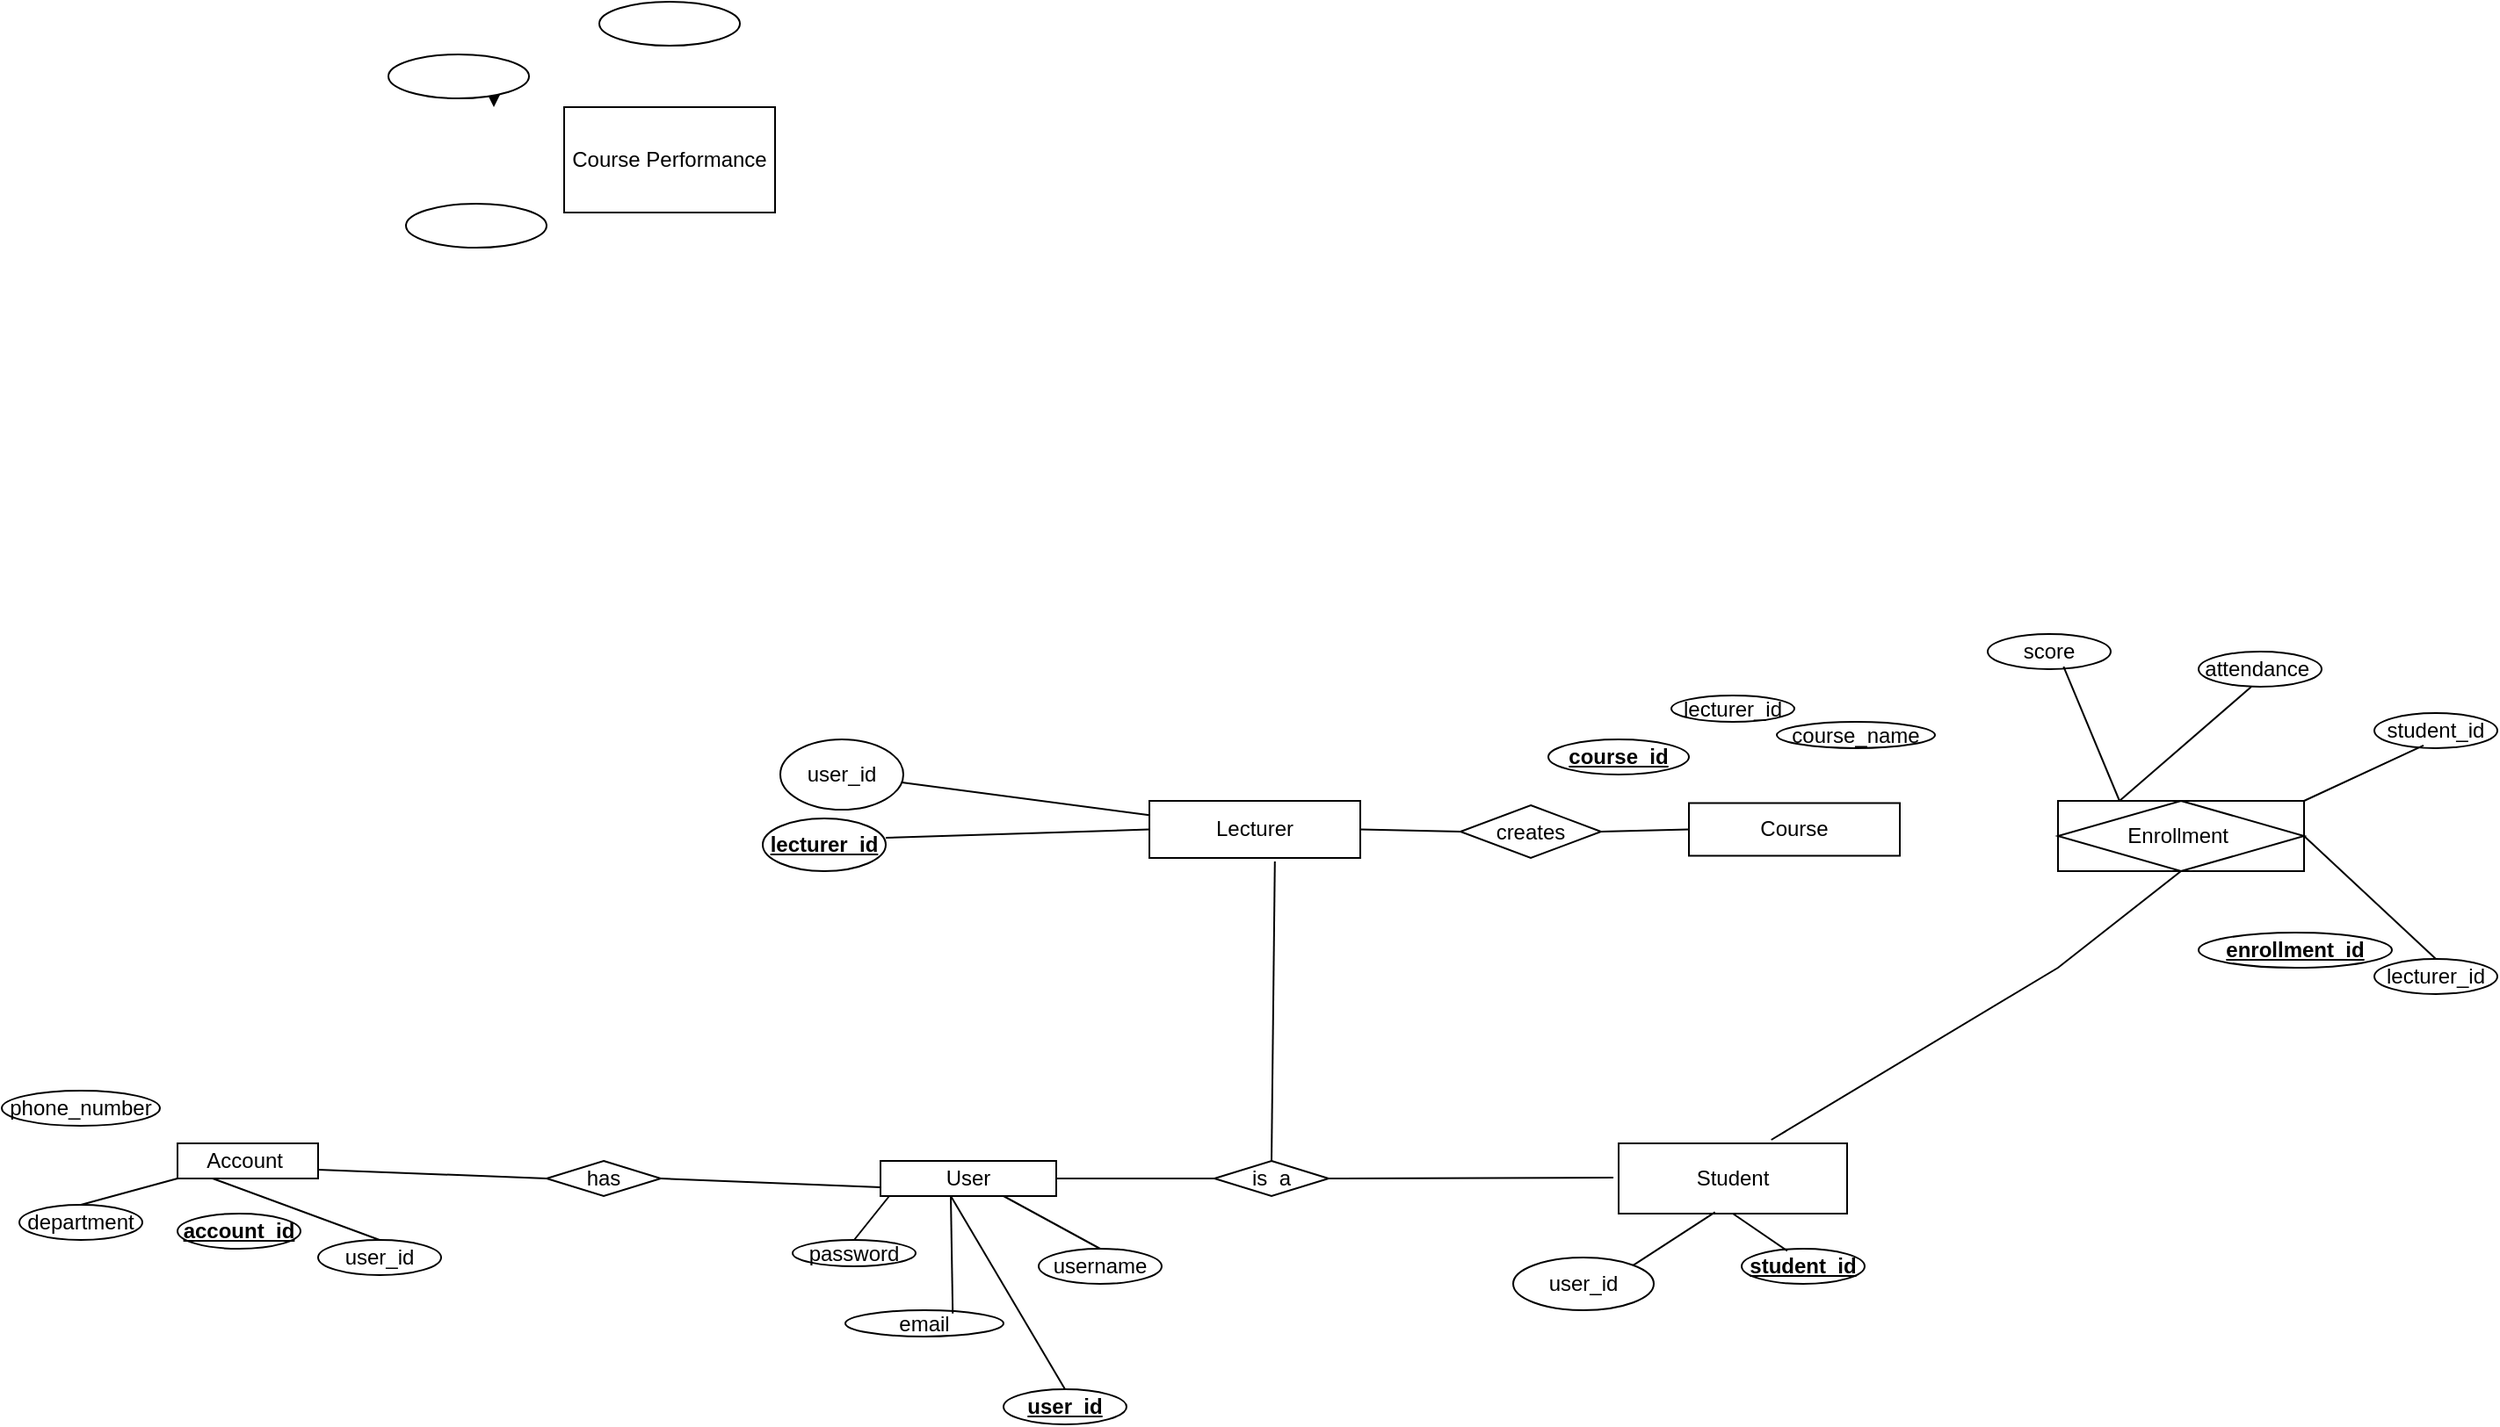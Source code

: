 <mxfile version="26.0.15">
  <diagram id="R2lEEEUBdFMjLlhIrx00" name="Page-1">
    <mxGraphModel dx="2239" dy="753" grid="1" gridSize="10" guides="1" tooltips="1" connect="1" arrows="1" fold="1" page="1" pageScale="1" pageWidth="850" pageHeight="1100" math="0" shadow="0" extFonts="Permanent Marker^https://fonts.googleapis.com/css?family=Permanent+Marker">
      <root>
        <mxCell id="0" />
        <mxCell id="1" parent="0" />
        <mxCell id="R9u5_vUlYLdxGOXweft--1" value="Lecturer" style="rounded=0;whiteSpace=wrap;html=1;" vertex="1" parent="1">
          <mxGeometry x="343" y="465" width="120" height="32.5" as="geometry" />
        </mxCell>
        <mxCell id="R9u5_vUlYLdxGOXweft--3" value="Course" style="rounded=0;whiteSpace=wrap;html=1;" vertex="1" parent="1">
          <mxGeometry x="650" y="466.25" width="120" height="30" as="geometry" />
        </mxCell>
        <mxCell id="R9u5_vUlYLdxGOXweft--4" value="Student" style="rounded=0;whiteSpace=wrap;html=1;" vertex="1" parent="1">
          <mxGeometry x="610" y="660" width="130" height="40" as="geometry" />
        </mxCell>
        <mxCell id="R9u5_vUlYLdxGOXweft--5" value="Course Performance" style="rounded=0;whiteSpace=wrap;html=1;" vertex="1" parent="1">
          <mxGeometry x="10" y="70" width="120" height="60" as="geometry" />
        </mxCell>
        <mxCell id="R9u5_vUlYLdxGOXweft--6" value="Account&amp;nbsp;" style="rounded=0;whiteSpace=wrap;html=1;" vertex="1" parent="1">
          <mxGeometry x="-210" y="660" width="80" height="20" as="geometry" />
        </mxCell>
        <mxCell id="R9u5_vUlYLdxGOXweft--7" value="&lt;b&gt;&lt;u&gt;account_id&lt;/u&gt;&lt;/b&gt;" style="ellipse;whiteSpace=wrap;html=1;" vertex="1" parent="1">
          <mxGeometry x="-210" y="700" width="70" height="20" as="geometry" />
        </mxCell>
        <mxCell id="R9u5_vUlYLdxGOXweft--9" value="department" style="ellipse;whiteSpace=wrap;html=1;" vertex="1" parent="1">
          <mxGeometry x="-300" y="695" width="70" height="20" as="geometry" />
        </mxCell>
        <mxCell id="R9u5_vUlYLdxGOXweft--8" value="phone_number" style="ellipse;whiteSpace=wrap;html=1;" vertex="1" parent="1">
          <mxGeometry x="-310" y="630" width="90" height="20" as="geometry" />
        </mxCell>
        <mxCell id="R9u5_vUlYLdxGOXweft--19" value="" style="endArrow=none;html=1;rounded=0;exitX=0.5;exitY=0;exitDx=0;exitDy=0;entryX=0;entryY=1;entryDx=0;entryDy=0;" edge="1" parent="1" source="R9u5_vUlYLdxGOXweft--9" target="R9u5_vUlYLdxGOXweft--6">
          <mxGeometry width="50" height="50" relative="1" as="geometry">
            <mxPoint x="30" y="437" as="sourcePoint" />
            <mxPoint x="-200" y="650" as="targetPoint" />
            <Array as="points" />
          </mxGeometry>
        </mxCell>
        <mxCell id="R9u5_vUlYLdxGOXweft--26" value="has" style="rhombus;whiteSpace=wrap;html=1;" vertex="1" parent="1">
          <mxGeometry y="670" width="65" height="20" as="geometry" />
        </mxCell>
        <mxCell id="R9u5_vUlYLdxGOXweft--27" value="" style="endArrow=none;html=1;rounded=0;entryX=0;entryY=0.25;entryDx=0;entryDy=0;exitX=1;exitY=0.5;exitDx=0;exitDy=0;" edge="1" parent="1" source="R9u5_vUlYLdxGOXweft--127">
          <mxGeometry width="50" height="50" relative="1" as="geometry">
            <mxPoint x="475" y="679.5" as="sourcePoint" />
            <mxPoint x="607" y="679.5" as="targetPoint" />
          </mxGeometry>
        </mxCell>
        <mxCell id="R9u5_vUlYLdxGOXweft--31" value="user_id" style="ellipse;whiteSpace=wrap;html=1;" vertex="1" parent="1">
          <mxGeometry x="550" y="725" width="80" height="30" as="geometry" />
        </mxCell>
        <mxCell id="R9u5_vUlYLdxGOXweft--32" value="user_id" style="ellipse;whiteSpace=wrap;html=1;" vertex="1" parent="1">
          <mxGeometry x="133" y="430" width="70" height="40" as="geometry" />
        </mxCell>
        <mxCell id="R9u5_vUlYLdxGOXweft--33" value="&lt;u&gt;&lt;b&gt;lecturer_id&lt;/b&gt;&lt;/u&gt;" style="ellipse;whiteSpace=wrap;html=1;" vertex="1" parent="1">
          <mxGeometry x="123" y="475" width="70" height="30" as="geometry" />
        </mxCell>
        <mxCell id="R9u5_vUlYLdxGOXweft--35" value="&lt;b&gt;&lt;u&gt;student_id&lt;/u&gt;&lt;/b&gt;" style="ellipse;whiteSpace=wrap;html=1;" vertex="1" parent="1">
          <mxGeometry x="680" y="720" width="70" height="20" as="geometry" />
        </mxCell>
        <mxCell id="R9u5_vUlYLdxGOXweft--43" value="" style="endArrow=none;html=1;rounded=0;entryX=1;entryY=0.75;entryDx=0;entryDy=0;exitX=0;exitY=0.5;exitDx=0;exitDy=0;" edge="1" parent="1" source="R9u5_vUlYLdxGOXweft--26" target="R9u5_vUlYLdxGOXweft--6">
          <mxGeometry width="50" height="50" relative="1" as="geometry">
            <mxPoint x="-10" y="695" as="sourcePoint" />
            <mxPoint x="110" y="550" as="targetPoint" />
          </mxGeometry>
        </mxCell>
        <mxCell id="R9u5_vUlYLdxGOXweft--56" value="" style="endArrow=none;html=1;rounded=0;exitX=0;exitY=0.5;exitDx=0;exitDy=0;entryX=1;entryY=0.5;entryDx=0;entryDy=0;" edge="1" parent="1" source="R9u5_vUlYLdxGOXweft--53" target="R9u5_vUlYLdxGOXweft--1">
          <mxGeometry width="50" height="50" relative="1" as="geometry">
            <mxPoint x="415" y="625" as="sourcePoint" />
            <mxPoint x="393" y="585" as="targetPoint" />
            <Array as="points" />
          </mxGeometry>
        </mxCell>
        <mxCell id="R9u5_vUlYLdxGOXweft--57" value="" style="endArrow=none;html=1;rounded=0;exitX=0;exitY=0.5;exitDx=0;exitDy=0;entryX=1;entryY=0.5;entryDx=0;entryDy=0;" edge="1" parent="1" source="R9u5_vUlYLdxGOXweft--53">
          <mxGeometry width="50" height="50" relative="1" as="geometry">
            <mxPoint x="610" y="480" as="sourcePoint" />
            <mxPoint x="543" y="480" as="targetPoint" />
            <Array as="points" />
          </mxGeometry>
        </mxCell>
        <mxCell id="R9u5_vUlYLdxGOXweft--58" style="edgeStyle=orthogonalEdgeStyle;rounded=0;orthogonalLoop=1;jettySize=auto;html=1;exitX=0.5;exitY=1;exitDx=0;exitDy=0;" edge="1" parent="1">
          <mxGeometry relative="1" as="geometry">
            <mxPoint x="930" y="525" as="sourcePoint" />
            <mxPoint x="930" y="525" as="targetPoint" />
          </mxGeometry>
        </mxCell>
        <mxCell id="R9u5_vUlYLdxGOXweft--62" value="" style="ellipse;whiteSpace=wrap;html=1;" vertex="1" parent="1">
          <mxGeometry x="-80" y="125" width="80" height="25" as="geometry" />
        </mxCell>
        <mxCell id="R9u5_vUlYLdxGOXweft--63" value="" style="ellipse;whiteSpace=wrap;html=1;" vertex="1" parent="1">
          <mxGeometry x="30" y="10" width="80" height="25" as="geometry" />
        </mxCell>
        <mxCell id="R9u5_vUlYLdxGOXweft--64" value="&lt;b&gt;&lt;u&gt;course_id&lt;/u&gt;&lt;/b&gt;" style="ellipse;whiteSpace=wrap;html=1;" vertex="1" parent="1">
          <mxGeometry x="570" y="430" width="80" height="20" as="geometry" />
        </mxCell>
        <mxCell id="R9u5_vUlYLdxGOXweft--66" style="edgeStyle=orthogonalEdgeStyle;rounded=0;orthogonalLoop=1;jettySize=auto;html=1;exitX=1;exitY=1;exitDx=0;exitDy=0;" edge="1" parent="1" source="R9u5_vUlYLdxGOXweft--65">
          <mxGeometry relative="1" as="geometry">
            <mxPoint x="-30" y="70" as="targetPoint" />
          </mxGeometry>
        </mxCell>
        <mxCell id="R9u5_vUlYLdxGOXweft--65" value="" style="ellipse;whiteSpace=wrap;html=1;" vertex="1" parent="1">
          <mxGeometry x="-90" y="40" width="80" height="25" as="geometry" />
        </mxCell>
        <mxCell id="R9u5_vUlYLdxGOXweft--68" value="user_id" style="ellipse;whiteSpace=wrap;html=1;" vertex="1" parent="1">
          <mxGeometry x="-130" y="715" width="70" height="20" as="geometry" />
        </mxCell>
        <mxCell id="R9u5_vUlYLdxGOXweft--69" value="" style="endArrow=none;html=1;rounded=0;exitX=0.5;exitY=0;exitDx=0;exitDy=0;entryX=0.25;entryY=1;entryDx=0;entryDy=0;" edge="1" parent="1" source="R9u5_vUlYLdxGOXweft--68" target="R9u5_vUlYLdxGOXweft--6">
          <mxGeometry width="50" height="50" relative="1" as="geometry">
            <mxPoint x="163.61" y="530.0" as="sourcePoint" />
            <mxPoint x="-160" y="660" as="targetPoint" />
            <Array as="points" />
          </mxGeometry>
        </mxCell>
        <mxCell id="R9u5_vUlYLdxGOXweft--70" value="User" style="rounded=0;whiteSpace=wrap;html=1;" vertex="1" parent="1">
          <mxGeometry x="190" y="670" width="100" height="20" as="geometry" />
        </mxCell>
        <mxCell id="R9u5_vUlYLdxGOXweft--71" value="&lt;u&gt;&lt;b&gt;user_id&lt;/b&gt;&lt;/u&gt;" style="ellipse;whiteSpace=wrap;html=1;" vertex="1" parent="1">
          <mxGeometry x="260" y="800" width="70" height="20" as="geometry" />
        </mxCell>
        <mxCell id="R9u5_vUlYLdxGOXweft--72" value="username" style="ellipse;whiteSpace=wrap;html=1;" vertex="1" parent="1">
          <mxGeometry x="280" y="720" width="70" height="20" as="geometry" />
        </mxCell>
        <mxCell id="R9u5_vUlYLdxGOXweft--73" value="password" style="ellipse;whiteSpace=wrap;html=1;" vertex="1" parent="1">
          <mxGeometry x="140" y="715" width="70" height="15" as="geometry" />
        </mxCell>
        <mxCell id="R9u5_vUlYLdxGOXweft--74" value="email" style="ellipse;whiteSpace=wrap;html=1;direction=south;" vertex="1" parent="1">
          <mxGeometry x="170" y="755" width="90" height="15" as="geometry" />
        </mxCell>
        <mxCell id="R9u5_vUlYLdxGOXweft--82" value="" style="endArrow=none;html=1;rounded=0;exitX=0;exitY=0.25;exitDx=0;exitDy=0;" edge="1" parent="1" source="R9u5_vUlYLdxGOXweft--1" target="R9u5_vUlYLdxGOXweft--32">
          <mxGeometry width="50" height="50" relative="1" as="geometry">
            <mxPoint x="263" y="475" as="sourcePoint" />
            <mxPoint x="203" y="435" as="targetPoint" />
            <Array as="points" />
          </mxGeometry>
        </mxCell>
        <mxCell id="R9u5_vUlYLdxGOXweft--83" value="" style="endArrow=none;html=1;rounded=0;exitX=0;exitY=0.5;exitDx=0;exitDy=0;" edge="1" parent="1" source="R9u5_vUlYLdxGOXweft--1">
          <mxGeometry width="50" height="50" relative="1" as="geometry">
            <mxPoint x="263" y="495" as="sourcePoint" />
            <mxPoint x="193" y="486" as="targetPoint" />
            <Array as="points" />
          </mxGeometry>
        </mxCell>
        <mxCell id="R9u5_vUlYLdxGOXweft--84" value="course_name" style="ellipse;whiteSpace=wrap;html=1;" vertex="1" parent="1">
          <mxGeometry x="700" y="420" width="90" height="15" as="geometry" />
        </mxCell>
        <mxCell id="R9u5_vUlYLdxGOXweft--85" value="lecturer_id" style="ellipse;whiteSpace=wrap;html=1;" vertex="1" parent="1">
          <mxGeometry x="640" y="405" width="70" height="15" as="geometry" />
        </mxCell>
        <mxCell id="R9u5_vUlYLdxGOXweft--87" value="Enrollment&amp;nbsp;" style="shape=associativeEntity;whiteSpace=wrap;html=1;align=center;" vertex="1" parent="1">
          <mxGeometry x="860" y="465" width="140" height="40" as="geometry" />
        </mxCell>
        <mxCell id="R9u5_vUlYLdxGOXweft--89" value="&lt;b&gt;&lt;u&gt;enrollment_id&lt;/u&gt;&lt;/b&gt;" style="ellipse;whiteSpace=wrap;html=1;" vertex="1" parent="1">
          <mxGeometry x="940" y="540" width="110" height="20" as="geometry" />
        </mxCell>
        <mxCell id="R9u5_vUlYLdxGOXweft--90" value="attendance&amp;nbsp;" style="ellipse;whiteSpace=wrap;html=1;" vertex="1" parent="1">
          <mxGeometry x="940" y="380" width="70" height="20" as="geometry" />
        </mxCell>
        <mxCell id="R9u5_vUlYLdxGOXweft--91" value="score" style="ellipse;whiteSpace=wrap;html=1;" vertex="1" parent="1">
          <mxGeometry x="820" y="370" width="70" height="20" as="geometry" />
        </mxCell>
        <mxCell id="R9u5_vUlYLdxGOXweft--92" value="lecturer_id" style="ellipse;whiteSpace=wrap;html=1;" vertex="1" parent="1">
          <mxGeometry x="1040" y="555" width="70" height="20" as="geometry" />
        </mxCell>
        <mxCell id="R9u5_vUlYLdxGOXweft--93" value="student_id" style="ellipse;whiteSpace=wrap;html=1;" vertex="1" parent="1">
          <mxGeometry x="1040" y="415" width="70" height="20" as="geometry" />
        </mxCell>
        <mxCell id="R9u5_vUlYLdxGOXweft--97" value="" style="endArrow=none;html=1;rounded=0;entryX=0.422;entryY=0.98;entryDx=0;entryDy=0;exitX=1;exitY=0;exitDx=0;exitDy=0;entryPerimeter=0;" edge="1" parent="1" source="R9u5_vUlYLdxGOXweft--31" target="R9u5_vUlYLdxGOXweft--4">
          <mxGeometry width="50" height="50" relative="1" as="geometry">
            <mxPoint x="610" y="705" as="sourcePoint" />
            <mxPoint x="620" y="675" as="targetPoint" />
            <Array as="points" />
          </mxGeometry>
        </mxCell>
        <mxCell id="R9u5_vUlYLdxGOXweft--105" value="" style="endArrow=none;html=1;rounded=0;exitX=0.617;exitY=0.93;exitDx=0;exitDy=0;exitPerimeter=0;entryX=0.25;entryY=0;entryDx=0;entryDy=0;" edge="1" parent="1" source="R9u5_vUlYLdxGOXweft--91" target="R9u5_vUlYLdxGOXweft--87">
          <mxGeometry width="50" height="50" relative="1" as="geometry">
            <mxPoint x="840" y="470" as="sourcePoint" />
            <mxPoint x="890" y="460" as="targetPoint" />
            <Array as="points" />
          </mxGeometry>
        </mxCell>
        <mxCell id="R9u5_vUlYLdxGOXweft--107" value="" style="endArrow=none;html=1;rounded=0;entryX=0.371;entryY=0.06;entryDx=0;entryDy=0;exitX=0.5;exitY=1;exitDx=0;exitDy=0;entryPerimeter=0;" edge="1" parent="1" source="R9u5_vUlYLdxGOXweft--4" target="R9u5_vUlYLdxGOXweft--35">
          <mxGeometry width="50" height="50" relative="1" as="geometry">
            <mxPoint x="680" y="730" as="sourcePoint" />
            <mxPoint x="717" y="675" as="targetPoint" />
            <Array as="points" />
          </mxGeometry>
        </mxCell>
        <mxCell id="R9u5_vUlYLdxGOXweft--108" value="" style="endArrow=none;html=1;rounded=0;entryX=0.5;entryY=1;entryDx=0;entryDy=0;exitX=0.668;exitY=-0.05;exitDx=0;exitDy=0;exitPerimeter=0;" edge="1" parent="1" source="R9u5_vUlYLdxGOXweft--4" target="R9u5_vUlYLdxGOXweft--87">
          <mxGeometry width="50" height="50" relative="1" as="geometry">
            <mxPoint x="929.5" y="565" as="sourcePoint" />
            <mxPoint x="930" y="535" as="targetPoint" />
            <Array as="points">
              <mxPoint x="860" y="560" />
            </Array>
          </mxGeometry>
        </mxCell>
        <mxCell id="R9u5_vUlYLdxGOXweft--110" value="" style="endArrow=none;html=1;rounded=0;entryX=0.25;entryY=0;entryDx=0;entryDy=0;" edge="1" parent="1" target="R9u5_vUlYLdxGOXweft--87">
          <mxGeometry width="50" height="50" relative="1" as="geometry">
            <mxPoint x="970" y="400" as="sourcePoint" />
            <mxPoint x="850" y="536" as="targetPoint" />
            <Array as="points" />
          </mxGeometry>
        </mxCell>
        <mxCell id="R9u5_vUlYLdxGOXweft--111" value="" style="endArrow=none;html=1;rounded=0;entryX=0.5;entryY=0;entryDx=0;entryDy=0;exitX=1;exitY=0.5;exitDx=0;exitDy=0;" edge="1" parent="1" source="R9u5_vUlYLdxGOXweft--87" target="R9u5_vUlYLdxGOXweft--92">
          <mxGeometry width="50" height="50" relative="1" as="geometry">
            <mxPoint x="1005.5" y="520" as="sourcePoint" />
            <mxPoint x="1054.5" y="493" as="targetPoint" />
            <Array as="points" />
          </mxGeometry>
        </mxCell>
        <mxCell id="R9u5_vUlYLdxGOXweft--115" value="" style="endArrow=none;html=1;rounded=0;entryX=0.4;entryY=0.92;entryDx=0;entryDy=0;entryPerimeter=0;" edge="1" parent="1" target="R9u5_vUlYLdxGOXweft--93">
          <mxGeometry width="50" height="50" relative="1" as="geometry">
            <mxPoint x="1000" y="465" as="sourcePoint" />
            <mxPoint x="1040" y="486" as="targetPoint" />
            <Array as="points" />
          </mxGeometry>
        </mxCell>
        <mxCell id="R9u5_vUlYLdxGOXweft--122" value="" style="endArrow=none;html=1;rounded=0;exitX=0.128;exitY=0.321;exitDx=0;exitDy=0;exitPerimeter=0;" edge="1" parent="1" source="R9u5_vUlYLdxGOXweft--74">
          <mxGeometry width="50" height="50" relative="1" as="geometry">
            <mxPoint x="230" y="750" as="sourcePoint" />
            <mxPoint x="230" y="690" as="targetPoint" />
            <Array as="points" />
          </mxGeometry>
        </mxCell>
        <mxCell id="R9u5_vUlYLdxGOXweft--123" value="" style="endArrow=none;html=1;rounded=0;exitX=0.5;exitY=0;exitDx=0;exitDy=0;" edge="1" parent="1" source="R9u5_vUlYLdxGOXweft--71">
          <mxGeometry width="50" height="50" relative="1" as="geometry">
            <mxPoint x="290" y="790" as="sourcePoint" />
            <mxPoint x="230" y="690" as="targetPoint" />
            <Array as="points" />
          </mxGeometry>
        </mxCell>
        <mxCell id="R9u5_vUlYLdxGOXweft--124" value="" style="endArrow=none;html=1;rounded=0;exitX=0;exitY=0.75;exitDx=0;exitDy=0;entryX=1;entryY=0.5;entryDx=0;entryDy=0;" edge="1" parent="1" source="R9u5_vUlYLdxGOXweft--70" target="R9u5_vUlYLdxGOXweft--26">
          <mxGeometry width="50" height="50" relative="1" as="geometry">
            <mxPoint x="238" y="710" as="sourcePoint" />
            <mxPoint x="180" y="610" as="targetPoint" />
          </mxGeometry>
        </mxCell>
        <mxCell id="R9u5_vUlYLdxGOXweft--125" value="" style="endArrow=none;html=1;rounded=0;exitX=0.5;exitY=0;exitDx=0;exitDy=0;" edge="1" parent="1" source="R9u5_vUlYLdxGOXweft--72">
          <mxGeometry width="50" height="50" relative="1" as="geometry">
            <mxPoint x="250" y="730" as="sourcePoint" />
            <mxPoint x="260" y="690" as="targetPoint" />
            <Array as="points" />
          </mxGeometry>
        </mxCell>
        <mxCell id="R9u5_vUlYLdxGOXweft--126" value="" style="endArrow=none;html=1;rounded=0;exitX=0.5;exitY=0;exitDx=0;exitDy=0;" edge="1" parent="1" source="R9u5_vUlYLdxGOXweft--73">
          <mxGeometry width="50" height="50" relative="1" as="geometry">
            <mxPoint x="210" y="715" as="sourcePoint" />
            <mxPoint x="195" y="690" as="targetPoint" />
            <Array as="points" />
          </mxGeometry>
        </mxCell>
        <mxCell id="R9u5_vUlYLdxGOXweft--127" value="is&amp;nbsp; a" style="rhombus;whiteSpace=wrap;html=1;" vertex="1" parent="1">
          <mxGeometry x="380" y="670" width="65" height="20" as="geometry" />
        </mxCell>
        <mxCell id="R9u5_vUlYLdxGOXweft--128" value="" style="endArrow=none;html=1;rounded=0;exitX=1;exitY=0.5;exitDx=0;exitDy=0;" edge="1" parent="1" source="R9u5_vUlYLdxGOXweft--70">
          <mxGeometry width="50" height="50" relative="1" as="geometry">
            <mxPoint x="300" y="680" as="sourcePoint" />
            <mxPoint x="380" y="680" as="targetPoint" />
          </mxGeometry>
        </mxCell>
        <mxCell id="R9u5_vUlYLdxGOXweft--131" value="" style="endArrow=none;html=1;rounded=0;exitX=0;exitY=0.5;exitDx=0;exitDy=0;entryX=1;entryY=0.5;entryDx=0;entryDy=0;" edge="1" parent="1" source="R9u5_vUlYLdxGOXweft--3" target="R9u5_vUlYLdxGOXweft--53">
          <mxGeometry width="50" height="50" relative="1" as="geometry">
            <mxPoint x="610" y="480" as="sourcePoint" />
            <mxPoint x="543" y="480" as="targetPoint" />
            <Array as="points" />
          </mxGeometry>
        </mxCell>
        <mxCell id="R9u5_vUlYLdxGOXweft--53" value="creates" style="rhombus;whiteSpace=wrap;html=1;" vertex="1" parent="1">
          <mxGeometry x="520" y="467.5" width="80" height="30" as="geometry" />
        </mxCell>
        <mxCell id="R9u5_vUlYLdxGOXweft--132" value="" style="endArrow=none;html=1;rounded=0;exitX=0.5;exitY=0;exitDx=0;exitDy=0;entryX=0.595;entryY=1.06;entryDx=0;entryDy=0;entryPerimeter=0;" edge="1" parent="1" source="R9u5_vUlYLdxGOXweft--127" target="R9u5_vUlYLdxGOXweft--1">
          <mxGeometry width="50" height="50" relative="1" as="geometry">
            <mxPoint x="350" y="549.5" as="sourcePoint" />
            <mxPoint x="420" y="500" as="targetPoint" />
          </mxGeometry>
        </mxCell>
      </root>
    </mxGraphModel>
  </diagram>
</mxfile>
